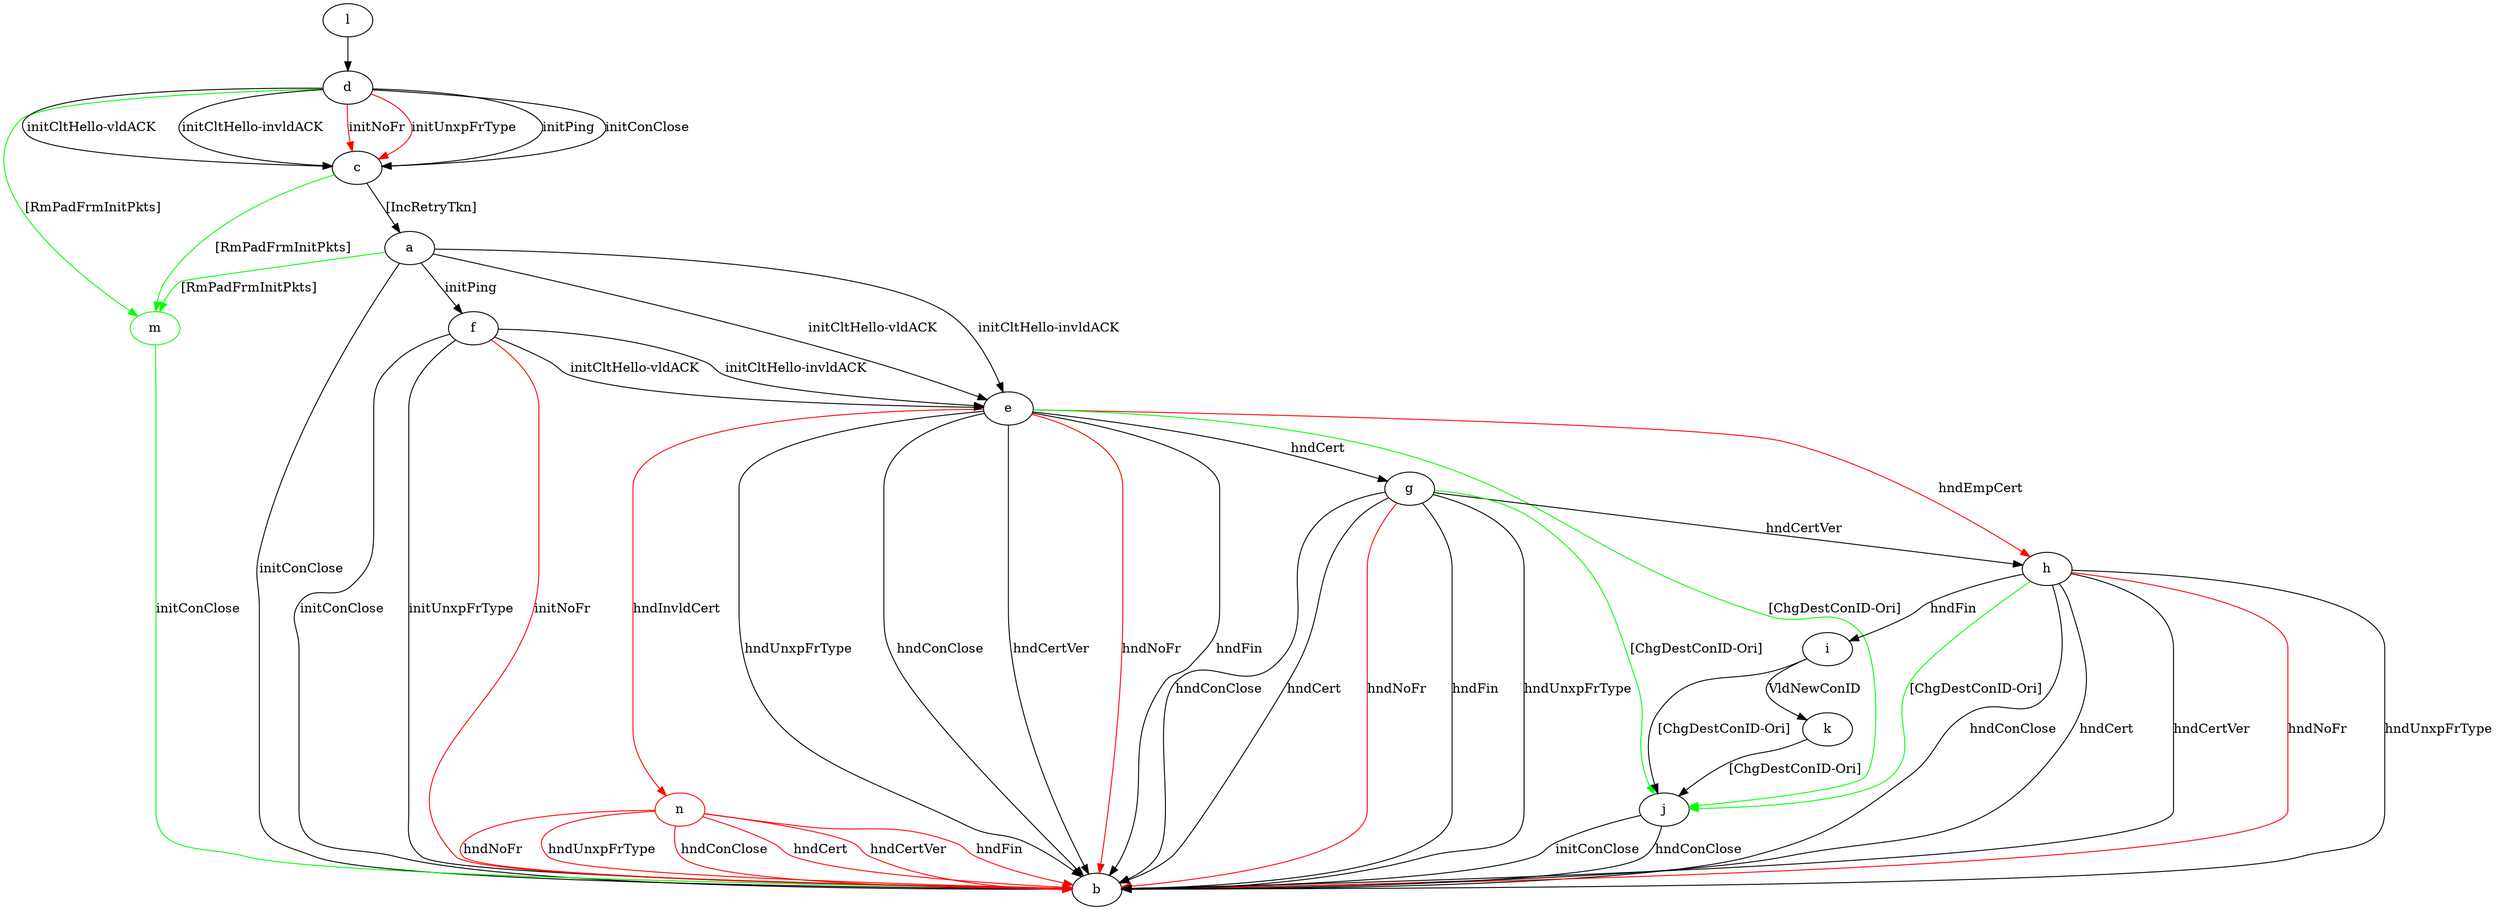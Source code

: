 digraph "" {
	a -> b	[key=0,
		label="initConClose "];
	a -> e	[key=0,
		label="initCltHello-vldACK "];
	a -> e	[key=1,
		label="initCltHello-invldACK "];
	a -> f	[key=0,
		label="initPing "];
	m	[color=green];
	a -> m	[key=0,
		color=green,
		label="[RmPadFrmInitPkts] "];
	c -> a	[key=0,
		label="[IncRetryTkn] "];
	c -> m	[key=0,
		color=green,
		label="[RmPadFrmInitPkts] "];
	d -> c	[key=0,
		label="initPing "];
	d -> c	[key=1,
		label="initConClose "];
	d -> c	[key=2,
		label="initCltHello-vldACK "];
	d -> c	[key=3,
		label="initCltHello-invldACK "];
	d -> c	[key=4,
		color=red,
		label="initNoFr "];
	d -> c	[key=5,
		color=red,
		label="initUnxpFrType "];
	d -> m	[key=0,
		color=green,
		label="[RmPadFrmInitPkts] "];
	e -> b	[key=0,
		label="hndFin "];
	e -> b	[key=1,
		label="hndUnxpFrType "];
	e -> b	[key=2,
		label="hndConClose "];
	e -> b	[key=3,
		label="hndCertVer "];
	e -> b	[key=4,
		color=red,
		label="hndNoFr "];
	e -> g	[key=0,
		label="hndCert "];
	e -> h	[key=0,
		color=red,
		label="hndEmpCert "];
	e -> j	[key=0,
		color=green,
		label="[ChgDestConID-Ori] "];
	n	[color=red];
	e -> n	[key=0,
		color=red,
		label="hndInvldCert "];
	f -> b	[key=0,
		label="initConClose "];
	f -> b	[key=1,
		label="initUnxpFrType "];
	f -> b	[key=2,
		color=red,
		label="initNoFr "];
	f -> e	[key=0,
		label="initCltHello-vldACK "];
	f -> e	[key=1,
		label="initCltHello-invldACK "];
	g -> b	[key=0,
		label="hndFin "];
	g -> b	[key=1,
		label="hndUnxpFrType "];
	g -> b	[key=2,
		label="hndConClose "];
	g -> b	[key=3,
		label="hndCert "];
	g -> b	[key=4,
		color=red,
		label="hndNoFr "];
	g -> h	[key=0,
		label="hndCertVer "];
	g -> j	[key=0,
		color=green,
		label="[ChgDestConID-Ori] "];
	h -> b	[key=0,
		label="hndUnxpFrType "];
	h -> b	[key=1,
		label="hndConClose "];
	h -> b	[key=2,
		label="hndCert "];
	h -> b	[key=3,
		label="hndCertVer "];
	h -> b	[key=4,
		color=red,
		label="hndNoFr "];
	h -> i	[key=0,
		label="hndFin "];
	h -> j	[key=0,
		color=green,
		label="[ChgDestConID-Ori] "];
	i -> j	[key=0,
		label="[ChgDestConID-Ori] "];
	i -> k	[key=0,
		label="VldNewConID "];
	j -> b	[key=0,
		label="initConClose "];
	j -> b	[key=1,
		label="hndConClose "];
	k -> j	[key=0,
		label="[ChgDestConID-Ori] "];
	l -> d	[key=0];
	m -> b	[key=0,
		color=green,
		label="initConClose "];
	n -> b	[key=0,
		color=red,
		label="hndFin "];
	n -> b	[key=1,
		color=red,
		label="hndNoFr "];
	n -> b	[key=2,
		color=red,
		label="hndUnxpFrType "];
	n -> b	[key=3,
		color=red,
		label="hndConClose "];
	n -> b	[key=4,
		color=red,
		label="hndCert "];
	n -> b	[key=5,
		color=red,
		label="hndCertVer "];
}
